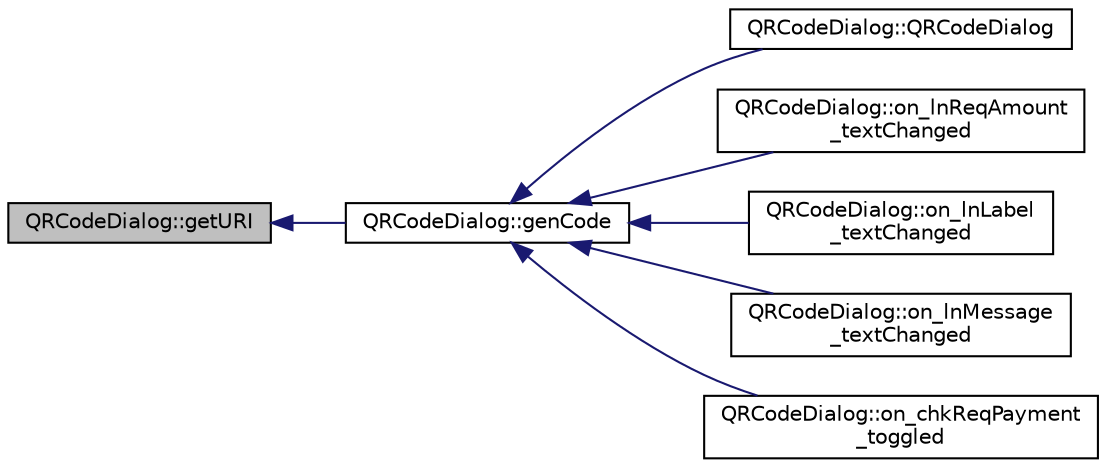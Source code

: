 digraph "QRCodeDialog::getURI"
{
  edge [fontname="Helvetica",fontsize="10",labelfontname="Helvetica",labelfontsize="10"];
  node [fontname="Helvetica",fontsize="10",shape=record];
  rankdir="LR";
  Node27 [label="QRCodeDialog::getURI",height=0.2,width=0.4,color="black", fillcolor="grey75", style="filled", fontcolor="black"];
  Node27 -> Node28 [dir="back",color="midnightblue",fontsize="10",style="solid",fontname="Helvetica"];
  Node28 [label="QRCodeDialog::genCode",height=0.2,width=0.4,color="black", fillcolor="white", style="filled",URL="$db/dd7/class_q_r_code_dialog.html#a72ee8eb3c9145ffd6ea76ac29c305825"];
  Node28 -> Node29 [dir="back",color="midnightblue",fontsize="10",style="solid",fontname="Helvetica"];
  Node29 [label="QRCodeDialog::QRCodeDialog",height=0.2,width=0.4,color="black", fillcolor="white", style="filled",URL="$db/dd7/class_q_r_code_dialog.html#a63fda437259e0e0129560517b90f32fa"];
  Node28 -> Node30 [dir="back",color="midnightblue",fontsize="10",style="solid",fontname="Helvetica"];
  Node30 [label="QRCodeDialog::on_lnReqAmount\l_textChanged",height=0.2,width=0.4,color="black", fillcolor="white", style="filled",URL="$db/dd7/class_q_r_code_dialog.html#ad7cdbe29bc6d0b5d6c8f1a29807c4e12"];
  Node28 -> Node31 [dir="back",color="midnightblue",fontsize="10",style="solid",fontname="Helvetica"];
  Node31 [label="QRCodeDialog::on_lnLabel\l_textChanged",height=0.2,width=0.4,color="black", fillcolor="white", style="filled",URL="$db/dd7/class_q_r_code_dialog.html#a3386bf30b08e2ff475930732e7da715f"];
  Node28 -> Node32 [dir="back",color="midnightblue",fontsize="10",style="solid",fontname="Helvetica"];
  Node32 [label="QRCodeDialog::on_lnMessage\l_textChanged",height=0.2,width=0.4,color="black", fillcolor="white", style="filled",URL="$db/dd7/class_q_r_code_dialog.html#a8f466aa1386aadda36752b944ea7079c"];
  Node28 -> Node33 [dir="back",color="midnightblue",fontsize="10",style="solid",fontname="Helvetica"];
  Node33 [label="QRCodeDialog::on_chkReqPayment\l_toggled",height=0.2,width=0.4,color="black", fillcolor="white", style="filled",URL="$db/dd7/class_q_r_code_dialog.html#a454fdb0bdecd9c049935c00e3d072d1d"];
}
